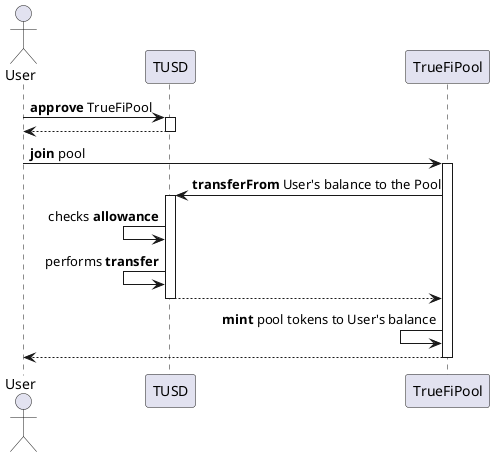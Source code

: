 @startuml joiningPool
actor User

User -> TUSD : **approve** TrueFiPool
activate TUSD
User <-- TUSD
deactivate TUSD

User -> TrueFiPool : **join** pool
activate TrueFiPool

TUSD <- TrueFiPool : **transferFrom** User's balance to the Pool
activate TUSD
TUSD <- TUSD : checks **allowance**
TUSD <- TUSD : performs **transfer**
TUSD --> TrueFiPool
deactivate TUSD

TrueFiPool <- TrueFiPool : **mint** pool tokens to User's balance
User <-- TrueFiPool
deactivate TrueFiPool
@enduml